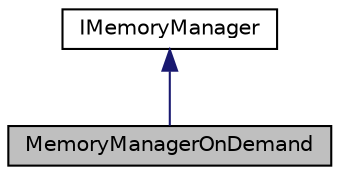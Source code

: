 digraph "MemoryManagerOnDemand"
{
 // LATEX_PDF_SIZE
  edge [fontname="Helvetica",fontsize="10",labelfontname="Helvetica",labelfontsize="10"];
  node [fontname="Helvetica",fontsize="10",shape=record];
  Node1 [label="MemoryManagerOnDemand",height=0.2,width=0.4,color="black", fillcolor="grey75", style="filled", fontcolor="black",tooltip="On-demand memory manager."];
  Node2 -> Node1 [dir="back",color="midnightblue",fontsize="10",style="solid",fontname="Helvetica"];
  Node2 [label="IMemoryManager",height=0.2,width=0.4,color="black", fillcolor="white", style="filled",URL="$classarm__compute_1_1_i_memory_manager.xhtml",tooltip="Memory manager interface to handle allocations of backing memory."];
}
